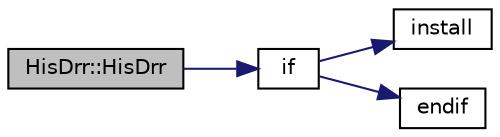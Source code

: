 digraph "HisDrr::HisDrr"
{
  edge [fontname="Helvetica",fontsize="10",labelfontname="Helvetica",labelfontsize="10"];
  node [fontname="Helvetica",fontsize="10",shape=record];
  rankdir="LR";
  Node1 [label="HisDrr::HisDrr",height=0.2,width=0.4,color="black", fillcolor="grey75", style="filled", fontcolor="black"];
  Node1 -> Node2 [color="midnightblue",fontsize="10",style="solid",fontname="Helvetica"];
  Node2 [label="if",height=0.2,width=0.4,color="black", fillcolor="white", style="filled",URL="$dc/d13/_acquisition_2_setup_2source_2_c_make_lists_8txt.html#ac278f6c11e929db7e8b8b98504af04a4"];
  Node2 -> Node3 [color="midnightblue",fontsize="10",style="solid",fontname="Helvetica"];
  Node3 [label="install",height=0.2,width=0.4,color="black", fillcolor="white", style="filled",URL="$d7/db3/_analysis_2_resources_2tests_2_c_make_lists_8txt.html#a5f1c6f3e6310280508125bd68fb2520d"];
  Node2 -> Node4 [color="midnightblue",fontsize="10",style="solid",fontname="Helvetica"];
  Node4 [label="endif",height=0.2,width=0.4,color="black", fillcolor="white", style="filled",URL="$dc/de0/_acquisition_2_m_c_a_2source_2_c_make_lists_8txt.html#aeb1e8c468f68e07ffda16b89438d9b73"];
}
